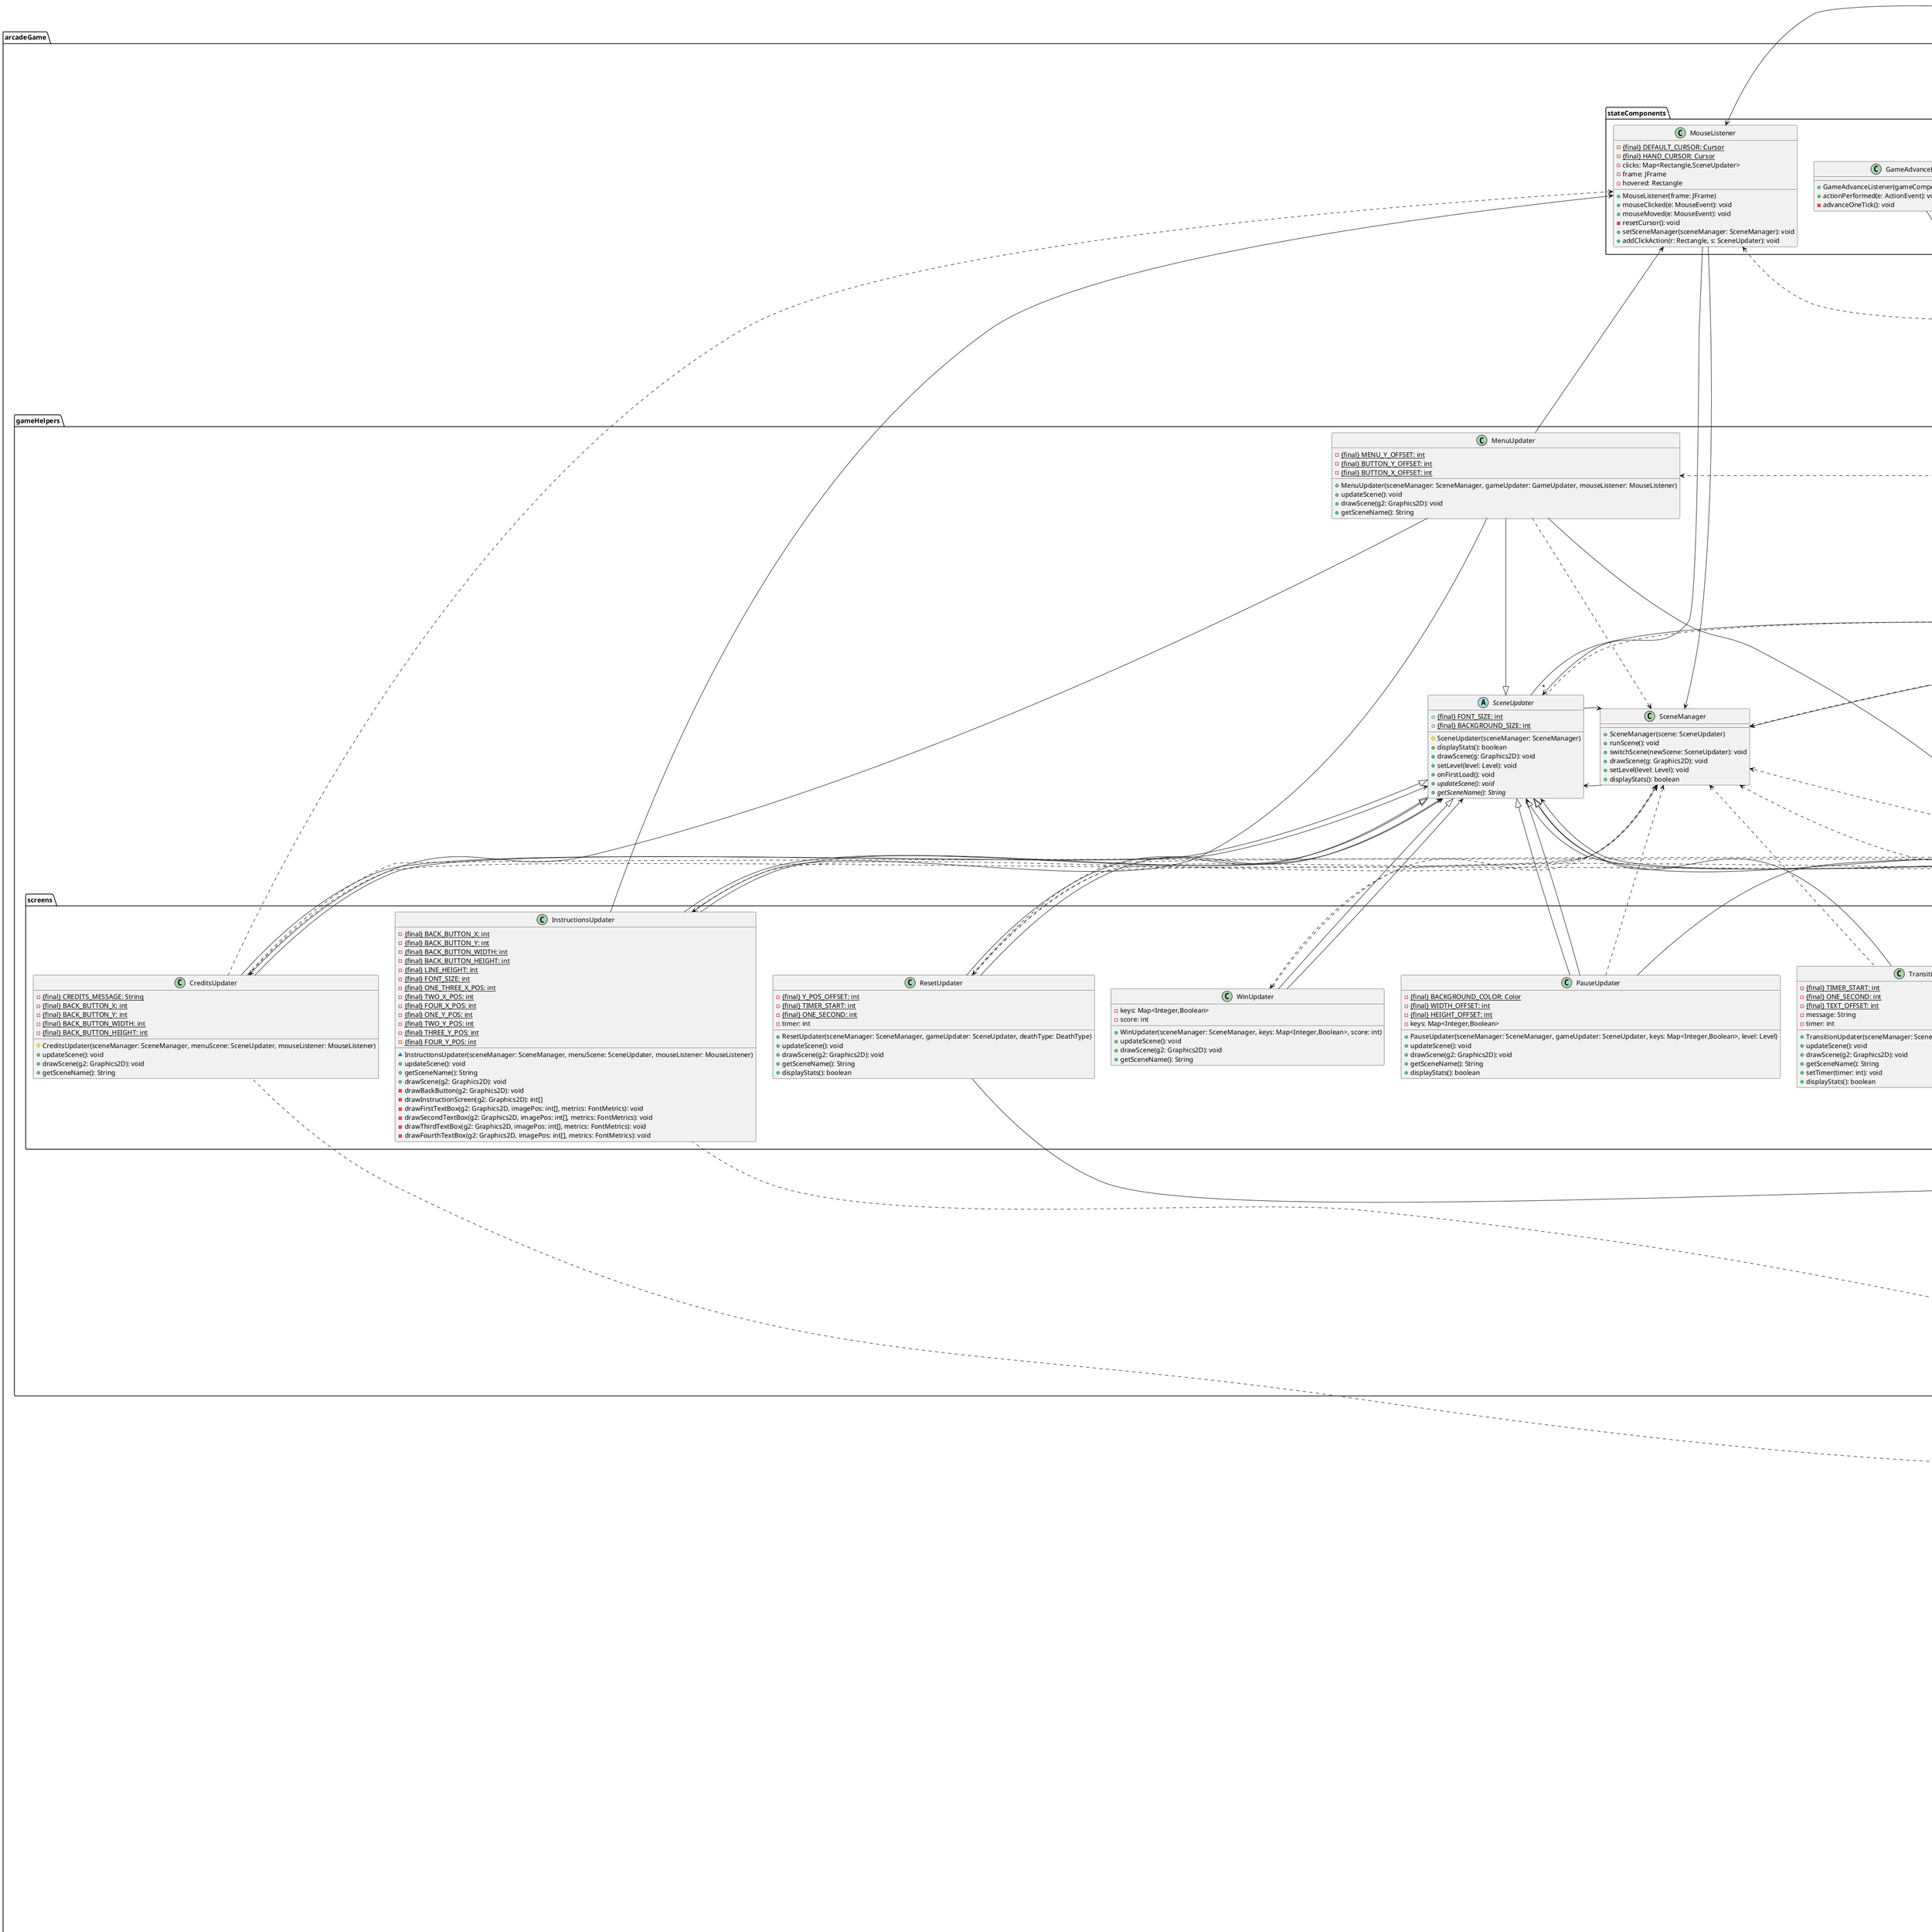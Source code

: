 @startuml IndianaGhost
package arcadeGame {
    class MainApp {
        -{static} {final} DELAY: int
        -{static} {final} MENU_WIDTH: int
        -{static} {final} MENU_HEIGHT: int
        -{static} {final} GAME_TITLE: String
        -{static} {final} LIGHT_BLUE: Color
        -gameFrame: JFrame
        -runApp(): void
        -createFrame(): void
        -createGameComponent(): void
        -addListeners(): void
        +{static} main(args: String[]): void
    }
    class GameComponent {
        -{static} {final} LEVEL_DIRECTORY: String
        -{static} {final} LEVELS_DEFINITION: String
        -{static} {final} STARTING_LIVES: int
        -{static} {final} STARTING_SCORE: int
        -{static} {final} FONT_SIZE: int
        -{static} {final} TEXT_COLOR: Color
        -{static} {final} TEXT_X: int
        -{static} {final} TEXT_Y: int
        -score: int
        -lives: int
        -levelFiles: String[]
        -keys: Map<Integer,Boolean>
        -frame: JFrame
        +GameComponent(frame: JFrame, mouseListener: MouseListener)
        -buildLevelsList(): void
        +loadLevelByIndex(index: int): void
        +handleKey(keyCode: int, newVal: boolean): void
        +updateState(): void
        +drawScreen(): void
        #paintComponent(g: Graphics): void
        ~switchLevel(newLevel: String, index: int): void
        ~levelReset(): void
        +loseLife(): void
        +winGame(): void
        -restart(win: boolean): void
        +getLevelCount(): int
        +incrementScore(score: int): void
        +nextLevel(): void
        +resize(): void
        ~setSceneManager(sceneManager: SceneManager): void
    }
}

package arcadeGame.stateComponents {
    class MouseListener {
        -{static} {final} DEFAULT_CURSOR: Cursor
        -{static} {final} HAND_CURSOR: Cursor
        -clicks: Map<Rectangle,SceneUpdater>
        -frame: JFrame
        -hovered: Rectangle
        +MouseListener(frame: JFrame)
        +mouseClicked(e: MouseEvent): void
        +mouseMoved(e: MouseEvent): void
        -resetCursor(): void
        +setSceneManager(sceneManager: SceneManager): void
        +addClickAction(r: Rectangle, s: SceneUpdater): void
    }
    class GameAdvanceListener {
        +GameAdvanceListener(gameComponent: GameComponent)
        +actionPerformed(e: ActionEvent): void
        -advanceOneTick(): void
    }
}

package arcadeGame.levelManagers {
    class Level {
        -{static} {final} BOUNCE_FACTOR: int
        -{static} {final} ENEMY_SCORE: int
        -{static} {final} COIN_SCORE: int
        -{static} {final} LEVEL_SCORE: int
        -levelIndex: int
        -levelPath: String
        -levelHeight: int
        -levelWidth: int
        -numCoins: int
        -heroHurt: boolean
        -initialPlayerX: double
        -initialPlayerY: double
        +Level(levelPath: String, index: int, hero: Player)
        +generateLevel(): Object[]
        -handlePlayer(keys: Map<Integer,Boolean>): void
        -handleEnemies(state: UpdateState): void
        -handleTiles(state: UpdateState): void
        -handleCoins(state: UpdateState): void
        -handleDebugControls(keys: Map<Integer,Boolean>, state: UpdateState, sceneManager: SceneManager): void
        +update(keys: Map<Integer,Boolean>, state: UpdateState, sceneManager: SceneManager): void
        +draw(g2: Graphics2D): void
        +reset(): void
        +getHeight(): int
        +getWidth(): int
        +getIndex(): int
    }
    class LevelLoader {
        -{static} {final} EMPTY: int
        -{static} {final} ACTOR_SIZE_MULTIPLIER: double
        -{static} {final} ACTOR_POSITION_OFFSET: double
        -file: InputStream
        -dataString: String
        -size: int
        -levelWidth: int
        -levelHeight: int
        -numCoins: int
        +LevelLoader(path: String)
        ~getJsonObject(): JSONObject
        ~setupInternalValues(jsonObject: JSONObject): void
        -addBlock(xPos: int, yPos: int, blockType: char, dir: Direction): void
        +loadLevel(): void
        +getWidth(): int
        +getHeight(): int
        +getSize(): int
        +getDataString(): String
        ~getNumCoins(): int
    }
}

package arcadeGame.gameHelpers {
    enum DeathType {
        SPIKE
        ENEMY
        HUNTER_SEEKER
        -{final} encouragementString: String
        ~DeathType(message: String)
        +getEncouragementString(): String
    }
    class SceneManager {
        +SceneManager(scene: SceneUpdater)
        +runScene(): void
        +switchScene(newScene: SceneUpdater): void
        +drawScene(g: Graphics2D): void
        +setLevel(level: Level): void
        +displayStats(): boolean
    }
    class UpdateState {
        +UpdateState(gameComponent: GameComponent)
        +incrementScore(score: int): void
        +heroLostLife(): void
        +setNextLevel(level: int): void
        +getLevelCount(): int
        +transitionNextLevel(): void
        +handleWinGame(): void
        +resizeLevel(): void
    }
    class LossUpdater {
        -keys: Map<Integer,Boolean>
        -score: int
        +LossUpdater(sceneManager: SceneManager, keys: Map<Integer,Boolean>, score: int)
        +updateScene(): void
        +drawScene(g2: Graphics2D): void
        +getSceneName(): String
    }
    class MenuUpdater {
        -{static} {final} MENU_Y_OFFSET: int
        -{static} {final} BUTTON_Y_OFFSET: int
        -{static} {final} BUTTON_X_OFFSET: int
        +MenuUpdater(sceneManager: SceneManager, gameUpdater: GameUpdater, mouseListener: MouseListener)
        +updateScene(): void
        +drawScene(g2: Graphics2D): void
        +getSceneName(): String
    }
    abstract class SceneUpdater {
        +{static} {final} FONT_SIZE: int
        +{static} {final} BACKGROUND_SIZE: int
        #SceneUpdater(sceneManager: SceneManager)
        +displayStats(): boolean
        +drawScene(g: Graphics2D): void
        +setLevel(level: Level): void
        +onFirstLoad(): void
        +{abstract} updateScene(): void
        +{abstract} getSceneName(): String
    }
}

package arcadeGame.gameHelpers.screens {
    class CreditsUpdater {
        -{static} {final} CREDITS_MESSAGE: String
        -{static} {final} BACK_BUTTON_X: int
        -{static} {final} BACK_BUTTON_Y: int
        -{static} {final} BACK_BUTTON_WIDTH: int
        -{static} {final} BACK_BUTTON_HEIGHT: int
        #CreditsUpdater(sceneManager: SceneManager, menuScene: SceneUpdater, mouseListener: MouseListener)
        +updateScene(): void
        +drawScene(g2: Graphics2D): void
        +getSceneName(): String
    }
    class GameUpdater {
        -keys: Map<Integer,Boolean>
        +GameUpdater(sm: SceneManager, level: Level, k: Map<Integer,Boolean>, state: UpdateState)
        +updateScene(): void
        +drawScene(g2: Graphics2D): void
        +onFirstLoad(): void
        +getSceneName(): String
        +displayStats(): boolean
    }
    class InstructionsUpdater {
        -{static} {final} BACK_BUTTON_X: int
        -{static} {final} BACK_BUTTON_Y: int
        -{static} {final} BACK_BUTTON_WIDTH: int
        -{static} {final} BACK_BUTTON_HEIGHT: int
        -{static} {final} LINE_HEIGHT: int
        -{static} {final} FONT_SIZE: int
        -{static} {final} ONE_THREE_X_POS: int
        -{static} {final} TWO_X_POS: int
        -{static} {final} FOUR_X_POS: int
        -{static} {final} ONE_Y_POS: int
        -{static} {final} TWO_Y_POS: int
        -{static} {final} THREE_Y_POS: int
        -{static} {final} FOUR_Y_POS: int
        ~InstructionsUpdater(sceneManager: SceneManager, menuScene: SceneUpdater, mouseListener: MouseListener)
        +updateScene(): void
        +getSceneName(): String
        +drawScene(g2: Graphics2D): void
        -drawBackButton(g2: Graphics2D): void
        -drawInstructionScreen(g2: Graphics2D): int[]
        -drawFirstTextBox(g2: Graphics2D, imagePos: int[], metrics: FontMetrics): void
        -drawSecondTextBox(g2: Graphics2D, imagePos: int[], metrics: FontMetrics): void
        -drawThirdTextBox(g2: Graphics2D, imagePos: int[], metrics: FontMetrics): void
        -drawFourthTextBox(g2: Graphics2D, imagePos: int[], metrics: FontMetrics): void
    }
    class PauseUpdater {
        -{static} {final} BACKGROUND_COLOR: Color
        -{static} {final} WIDTH_OFFSET: int
        -{static} {final} HEIGHT_OFFSET: int
        -keys: Map<Integer,Boolean>
        +PauseUpdater(sceneManager: SceneManager, gameUpdater: SceneUpdater, keys: Map<Integer,Boolean>, level: Level)
        +updateScene(): void
        +drawScene(g2: Graphics2D): void
        +getSceneName(): String
        +displayStats(): boolean
    }
    class ResetUpdater {
        -{static} {final} Y_POS_OFFSET: int
        -{static} {final} TIMER_START: int
        -{static} {final} ONE_SECOND: int
        -timer: int
        +ResetUpdater(sceneManager: SceneManager, gameUpdater: SceneUpdater, deathType: DeathType)
        +updateScene(): void
        +drawScene(g2: Graphics2D): void
        +getSceneName(): String
        +displayStats(): boolean
    }
    class TransitionUpdater {
        -{static} {final} TIMER_START: int
        -{static} {final} ONE_SECOND: int
        -{static} {final} TEXT_OFFSET: int
        -message: String
        -timer: int
        +TransitionUpdater(sceneManager: SceneManager, generator: MessageGenerator)
        +updateScene(): void
        +drawScene(g2: Graphics2D): void
        +getSceneName(): String
        +setTimer(timer: int): void
        +displayStats(): boolean
    }
    class WinUpdater {
        -keys: Map<Integer,Boolean>
        -score: int
        +WinUpdater(sceneManager: SceneManager, keys: Map<Integer,Boolean>, score: int)
        +updateScene(): void
        +drawScene(g2: Graphics2D): void
        +getSceneName(): String
    }
}

package arcadeGame.gameHelpers.transitions {
    class AiMessageGenerator {
        -{static} {final} GEMINI_URL: String
        -{static} {final} DEFAULT_MESSAGE: String
        -{static} {final} API_KEY: String
        -{static} {final} API_PROMPT: String
        -{static} {final} REQUEST_BODY: String
        -{static} {final} MATCH_START: int
        -{static} {final} SUCCESS_PATTERN: Pattern
        -{static} {final} FAILURE_PATTERN: Pattern
        -{static} {final} INTERNAL_ERROR_MATCHER: Pattern
        -message: String
        -apiKey: String
        +AiMessageGenerator()
        -loadApiKey(): void
        -requestMessage(): void
        +generateEncouragingMessage(): String
        -parseResponse(response: HttpResponse<String>): void
    }
    interface MessageGenerator {
        generateEncouragingMessage(): String
    }
    class TextGraphics {
        -{static} {final} WIDTH_BUFFER: int
        +{static} drawMultilineText(text: String, g2: Graphics2D): void
    }
}

package arcadeGame.gameComponents {
    abstract class Actor {
        #{static} {final} APPROACH_FACTOR: double
        #{static} {final} SPEED: double
        #{static} {final} DEFAULT_SPEED: double
        #{static} {final} HERO_VELOCITY: double
        -didCollideWithSpikes: boolean
        ~Actor(startX: double, startY: double, width: double, height: double, gameImage: GameImage)
        -handleTileCollisions(tiles: List<Tile>, xVel: double, yVel: double): void
        +update(tiles: List<Tile>): void
        #isHero(): boolean
        #isNonTrackingEnemy(): boolean
        #setSpikeCollision(didCollideWithSpikes: boolean): void
        +getSpikeCollision(): boolean
    }
    class BouncePad {
        -{static} {final} VERTICAL_BOUNCE_VALUE: double
        -{static} {final} HORIZONTAL_BOUNCE_VALUE: double
        +BouncePad(x: int, y: int, width: int, height: int, dir: Direction)
        +display(g2: Graphics2D): void
        ~handleCollision(actor: Actor, xPos: double, yPos: double): void
    }
    class Coin {
        +Coin(x: int, y: int, width: int, height: int)
        +display(g: Graphics2D): void
        ~handleCollision(actor: Actor, xPos: double, yPos: double): void
    }
    class Enemy {
        -{static} {final} FLOAT_ERROR: double
        #adding: boolean
        +Enemy(startX: double, startY: double, width: double, height: double)
        ~Enemy(startX: double, startY: double, width: double, height: double, velocityX: double, velocityY: double)
        ~Enemy(startX: double, startY: double, width: double, height: double, velocityX: double, velocityY: double, gameImage: GameImage)
        +Enemy(startX: double, startY: double, width: double, height: double, dir: Direction)
        ~Enemy(startX: double, startY: double, width: double, height: double, gameImage: GameImage)
        +drawActor(g2: Graphics2D): void
        -closeToZero(num: double): boolean
        +getAdding(): boolean
        +setAdding(newAdding: boolean): void
        +isNonTrackingEnemy(): boolean
    }
    class EnemyGenerator {
        +EnemyGenerator(startX: double, startY: double, width: double, height: double, enemies: List<Enemy>, player: Player)
        +EnemyGenerator(startX: double, startY: double, width: double, height: double, velocityX: double, velocityY: double, enemies: List<Enemy>, player: Player)
    }
    abstract class EnemySpawner {
        #{static} {final} VELOCITY_MULTIPLIER: double
        -{static} {final} IMAGE_SCALE: double
        -{static} {final} IMAGE_OFFSET: double
        -{static} {final} TIME_INCREMENT: double
        -{static} {final} THIS_VELOCITY_MULTIPLIER: int
        -timeInc: double
        ~EnemySpawner(startX: double, startY: double, width: double, height: double, velocityX: double, velocityY: double, enemies: List<Enemy>, player: Player)
        +drawActor(g2: Graphics2D): void
        +update(tiles: List<Tile>): void
        ~control(): void
        #getAngle(): double
        +isNonTrackingEnemy(): boolean
    }
    class EnemySpawnerGenerator {
        +EnemySpawnerGenerator(startX: double, startY: double, width: double, height: double, velocityX: double, velocityY: double, enemies: List<Enemy>, player: Player)
    }
    class GameObject {
        #x: double
        #y: double
        #width: double
        #height: double
        #vx: double
        #vy: double
        #GameObject(x: double, y: double, width: double, height: double, gameImage: GameImage)
        ~GameObject(x: int, y: int, width: int, height: int, gameImage: GameImage)
        +getX(): double
        +setX(x: double): void
        +getY(): double
        +setY(y: double): void
        +getVx(): double
        +setVx(vx: double): void
        +getVy(): double
        +setVy(vy: double): void
        +getHeight(): double
        +setHeight(height: double): void
        +getWidth(): double
        +setWidth(width: double): void
        +collidesWith(o: GameObject): boolean
        #drawImage(g: Graphics2D): void
        #drawImage(g: Graphics2D, scale: double, offset: double, negativeDirection: boolean): void
    }
    class HunterSeeker {
        +HunterSeeker(startX: double, startY: double, width: double, height: double, h: Player)
        ~HunterSeeker(startX: double, startY: double, width: double, height: double, velocityX: double, velocityY: double, h: Player)
        +update(tiles: List<Tile>): void
        ~control(): void
        +isNonTrackingEnemy(): boolean
    }
    class HunterSeekerGenerator {
        +HunterSeekerGenerator(startX: double, startY: double, width: double, height: double, velocityX: double, velocityY: double, enemies: List<Enemy>, player: Player)
    }
    class MossyWall {
        +MossyWall(x: int, y: int, width: int, height: int)
    }
    class Player {
        -{static} {final} SPEED_MULTIPLIER: float
        -{static} {final} DOWNWARD_ACCELERATION: int
        -{static} {final} NATURAL_FALL_SPEED: int
        -{static} {final} NATURAL_FALL_ACCELERATION: int
        -{static} {final} FLY_JUMP_SPEED: int
        -{static} {final} FLY_PASSIVE_SPEED: int
        -{static} {final} HORIZONTAL_ACCELERATION: int
        -{static} {final} FLY_COOL_DOWN: int
        -{static} {final} IMAGE_SCALE: double
        -{static} {final} IMAGE_OFFSET: double
        -horizontalSpeed: double
        -flyCoolDownTimer: int
        -downwardPushAcceleration: double
        -naturalFallMaxSpeed: double
        -naturalFallAcceleration: double
        -flyJumpSpeed: double
        -flyPassiveSpeed: double
        -flyMaxSpeed: double
        -maxHorizontalAccelerationChange: double
        +Player(startX: double, startY: double, width: double, height: double)
        +update(keys: Map<Integer,Boolean>, tiles: List<Tile>, sprites: List<DisplaySprite>): void
        ~findKey(keys: Map<Integer,Boolean>, val: int): boolean
        +handleCollisions(enemy: Enemy): CollisionResult
        +loseLife(): void
        ~handleKeyAction(keys: Map<Integer,Boolean>, sprites: List<DisplaySprite>): void
        -handleYControls(keys: Map<Integer,Boolean>, sprites: List<DisplaySprite>): void
        -passiveEffect(): void
        -upEffect(sprites: List<DisplaySprite>): void
        -downEffect(): void
        -handleXControls(keys: Map<Integer,Boolean>): void
        +drawActor(g2: Graphics2D): void
        #isHero(): boolean
    }
    enum CollisionResult {
        NONE
        PLAYER_WON
        ENEMY_WON
    }
    class RecursiveEnemySpawnerGenerator {
        ~RecursiveEnemySpawnerGenerator(startX: double, startY: double, width: double, height: double, enemies: List<Enemy>, player: Player)
        +RecursiveEnemySpawnerGenerator(startX: double, startY: double, width: double, height: double, velocityX: double, velocityY: double, enemies: List<Enemy>, player: Player)
    }
    class Spike {
        -{static} {final} SIDE_SPLIT: int
        +Spike(x: int, y: int, sideLength: int, d: Direction)
        +display(g2: Graphics2D): void
        ~handleCollision(a: Actor, ix: double, iy: double): void
    }
    abstract class Tile {
        -remove: boolean
        ~Tile(x: int, y: int, width: int, height: int, gameImage: GameImage)
        #setRemove(): void
        +shouldRemove(): boolean
        +{abstract} display(g2: Graphics2D): void
        ~handleCollision(a: Actor, ix: double, iy: double): void
    }
    class Wall {
        +Wall(x: int, y: int, width: int, height: int)
        ~Wall(x: int, y: int, width: int, height: int, gameImage: GameImage)
        +display(g: Graphics2D): void
    }
}

package arcadeGame.gameComponents.imageManagers {
    enum Direction {
        UP
        DOWN
        LEFT
        RIGHT
        UP_LEFT
        UP_RIGHT
        DOWN_LEFT
        DOWN_RIGHT
        NONE
        -{static} {final} stringMap: Map<String, Direction>
        -{static} {final} angleMap: Map<Direction,Double>
        +{static} fromString(str: String): Direction
        +{static} toAngle(dir: Direction): double
    }
    enum GameImage {
        BACKGROUND
        BOUNCE_PAD
        BRICK
        COIN
        GHOST
        DEAD_GHOST
        MOSSY_BRICK
        PLAYER
        SPAWNER
        SPIKE
        TRACKER
        JUMP_WIND
        -{static} {final} BYTE_SIZE
        -{static} {final} IMAGES_DIRECTORY
        -{final} fileName: String
        -{final} extension: Extension
        -images
        -imageFiles
        ~GameImage(fileName: String, extension: Extension, directionType: DirectionType)
        ~GameImage(fileName: String, extension: Extension)
        -setPossibleDirections(directionType: DirectionType): void
        -createImages(): void
        -generateImage(path: String): Image
        +getImage(): Image
        +getImage(direction: Direction): Image
        +getImages(): Map<Direction,Image>
        +getImageFile(direction: Direction): File
    }
    -enum Extension {
        PNG
        JPG
    }
    -enum DirectionType {
        NONE
        TWO
        FOUR
        EIGHT
    }
    enum MenuImage [[java:arcadeGame.gameComponents.imageManagers.MenuImage]] {
        LOGO
        PLAY
        HELP
        CREDITS
        INSTRUCTION_SCREEN
        BACK
        -image: BufferedImage
        ~MenuImage(fileName: String, width: int, height: int)
        -resize(width: int, height: int): void
        +getImage(): Image
    }
}

package arcadeGame.gameComponents.spriteAnimations {
    class CollectedCoinSprite {
        -{static} {final} COIN_FINAL_X: int
        -{static} {final} COIN_FINAL_Y: int
        -{static} {final} ONE_SECOND: int
        -{static} {final} TIME_OFFSET: int
        -{static} {final} TIME_DIVISOR: int
        -animationTime: double
        +CollectedCoinSprite(x: double, y: double, width: double, height: double)
        +updatePosition(): void
    }
    class DeadEnemySprite {
        -{static} {final} Y_VELOCITY: double
        +DeadEnemySprite(x: double, y: double, width: double, height: double, vx: double, vy: double)
        +updatePosition(): void
    }
    abstract class DisplaySprite {
        ~DisplaySprite(x: double, y: double, width: double, height: double, gameImage: GameImage)
        +display(g2: Graphics2D): void
        +{abstract} updatePosition(): void
    }
    class PlayerJumpSprite {
        -{static} {final} VELOCITY_DIVISOR: int
        -{static} {final} WIDTH_DIVISOR: int
        -{static} {final} X_DIVISOR: int
        -{static} {final} Y_DIVISOR: int
        -origWidth: double
        +PlayerJumpSprite(x: double, y: double, width: double)
        +updatePosition(): void
    }
}

MainApp -d-> GameComponent
MainApp -l-> MouseListener
MainApp .l.> GameAdvanceListener

GameComponent -u-> MessageGenerator
GameComponent -d-> SceneManager
GameComponent -d-> Level
GameComponent -d-> Player
GameComponent .u.> AiMessageGenerator
GameComponent .d.> MouseListener
GameComponent .r.> GameUpdater
GameComponent .r.> MenuUpdater
GameComponent .r.> ResetUpdater
GameComponent .r.> WinUpdater
GameComponent .r.> LossUpdater
GameComponent .r.> TransitionUpdater

GameAdvanceListener -u-> GameComponent

MouseListener -d-> SceneManager
MouseListener -d-> "*" SceneUpdater

Level -d-> Player
Level -d-> "*" Tile
Level -d-> "*" Enemy
Level -d-> "*" DisplaySprite
Level -d-> DeathType
Level .d.> LevelLoader
Level .d.> SceneManager

LevelLoader -d-> "*" Tile
LevelLoader -d-> "*" Enemy
LevelLoader -d-> Player
LevelLoader .d.> Direction
LevelLoader .d.> Wall
LevelLoader .d.> MossyWall
LevelLoader .d.> Spike
LevelLoader .d.> HunterSeeker
LevelLoader .d.> Coin
LevelLoader .d.> BouncePad
LevelLoader .d.> EnemyGenerator

SceneManager -d-> SceneUpdater
SceneUpdater .u.> Level

UpdateState -u-> GameComponent

AiMessageGenerator .u.|> MessageGenerator

CreditsUpdater -u-|> SceneUpdater
CreditsUpdater -u-> SceneUpdater
CreditsUpdater -u.> MouseListener
CreditsUpdater .u.> SceneManager
CreditsUpdater .u.> MenuImage
CreditsUpdater .r.> TextGraphics

GameUpdater -u-|> SceneUpdater
GameUpdater -u-> UpdateState
GameUpdater .r.> SceneManager
GameUpdater .d.> Level

InstructionsUpdater -u-|> SceneUpdater
InstructionsUpdater -u-> SceneUpdater
InstructionsUpdater -u-> MouseListener
InstructionsUpdater .r.> SceneManager
InstructionsUpdater .u.> MenuImage

LossUpdater -u-|> SceneUpdater
LossUpdater -u-> SceneUpdater
LossUpdater .r.> SceneManager

MenuUpdater -u-|> SceneUpdater
MenuUpdater -u-> GameUpdater
MenuUpdater -u-> InstructionsUpdater
MenuUpdater -u-> CreditsUpdater
MenuUpdater -u-> MouseListener
MenuUpdater .r.> SceneManager

PauseUpdater -u-|> SceneUpdater
PauseUpdater -u-> SceneUpdater
PauseUpdater -d-> Level
PauseUpdater .r.> SceneManager

ResetUpdater -u-|> SceneUpdater
ResetUpdater -u-> SceneUpdater
ResetUpdater -d-> DeathType
ResetUpdater .r.> SceneManager
ResetUpdater .r.> TextGraphics

SceneUpdater -d-> Level
SceneUpdater -r-> SceneManager

TransitionUpdater -u-|> SceneUpdater
TransitionUpdater .u.> SceneManager
TransitionUpdater .l.> MessageGenerator
TransitionUpdater .r.> TextGraphics

WinUpdater -u-|> SceneUpdater
WinUpdater -u-> SceneUpdater
WinUpdater .u.> SceneManager

Actor -u-|> GameObject
Actor .d.> GameImage
Actor .> Tile

BouncePad -u-|> Tile
BouncePad .d.> Direction
BouncePad .d.> GameImage
BouncePad .> Actor

Coin -u-|> Tile
Coin .d.> GameImage
Coin .> Actor

Enemy -u-|> Actor
Enemy .d.> GameImage
Enemy .d.> Direction

EnemyGenerator -u-|> EnemySpawner
EnemyGenerator .> Enemy
EnemyGenerator .> Player

EnemySpawner -u-|> Enemy
EnemySpawner -> "*" Enemy
EnemySpawner -> Player
EnemySpawner .d.> GameImage
EnemySpawner .d.> Direction

EnemySpawnerGenerator -u-|> EnemySpawner
EnemySpawnerGenerator .> Enemy
EnemySpawnerGenerator .> Player

GameObject -d-> GameImage
GameObject -d-> Direction
GameObject .> GameObject

HunterSeeker -u-|> Enemy
HunterSeeker -> Player
HunterSeeker .d.> GameImage
HunterSeeker .d.> Tile

HunterSeekerGenerator -u-|> EnemySpawner
HunterSeekerGenerator .> Enemy
HunterSeekerGenerator .> Player
HunterSeekerGenerator .> HunterSeeker

MossyWall -u-|> Wall
MossyWall .d.> GameImage

Player -u-|> Actor
Player .d.> GameImage
Player .d.> Direction
Player .> Tile
Player .> DisplaySprite
Player .> Enemy
Player .d.> CollisionResult

RecursiveEnemySpawnerGenerator -u-|> EnemySpawner
RecursiveEnemySpawnerGenerator .> Enemy
RecursiveEnemySpawnerGenerator .> Player

Spike -u-|> Tile
Spike .d.> Direction
Spike .d.> GameImage
Spike .> Actor

Tile -u-|> GameObject
Tile .d.> GameImage
Tile .> Actor

Wall -u-|> Tile
Wall .d.> GameImage

GameImage -d-> Extension
GameImage -d-> DirectionType
GameImage -u-> "*" Direction

CollectedCoinSprite -u-|> DisplaySprite
CollectedCoinSprite .d.> GameImage

DeadEnemySprite -u-|> DisplaySprite
DeadEnemySprite .d.> GameImage

DisplaySprite -u-|> GameObject
DisplaySprite .d.> GameImage

PlayerJumpSprite -u-|> DisplaySprite
PlayerJumpSprite .d.> GameImage
@enduml